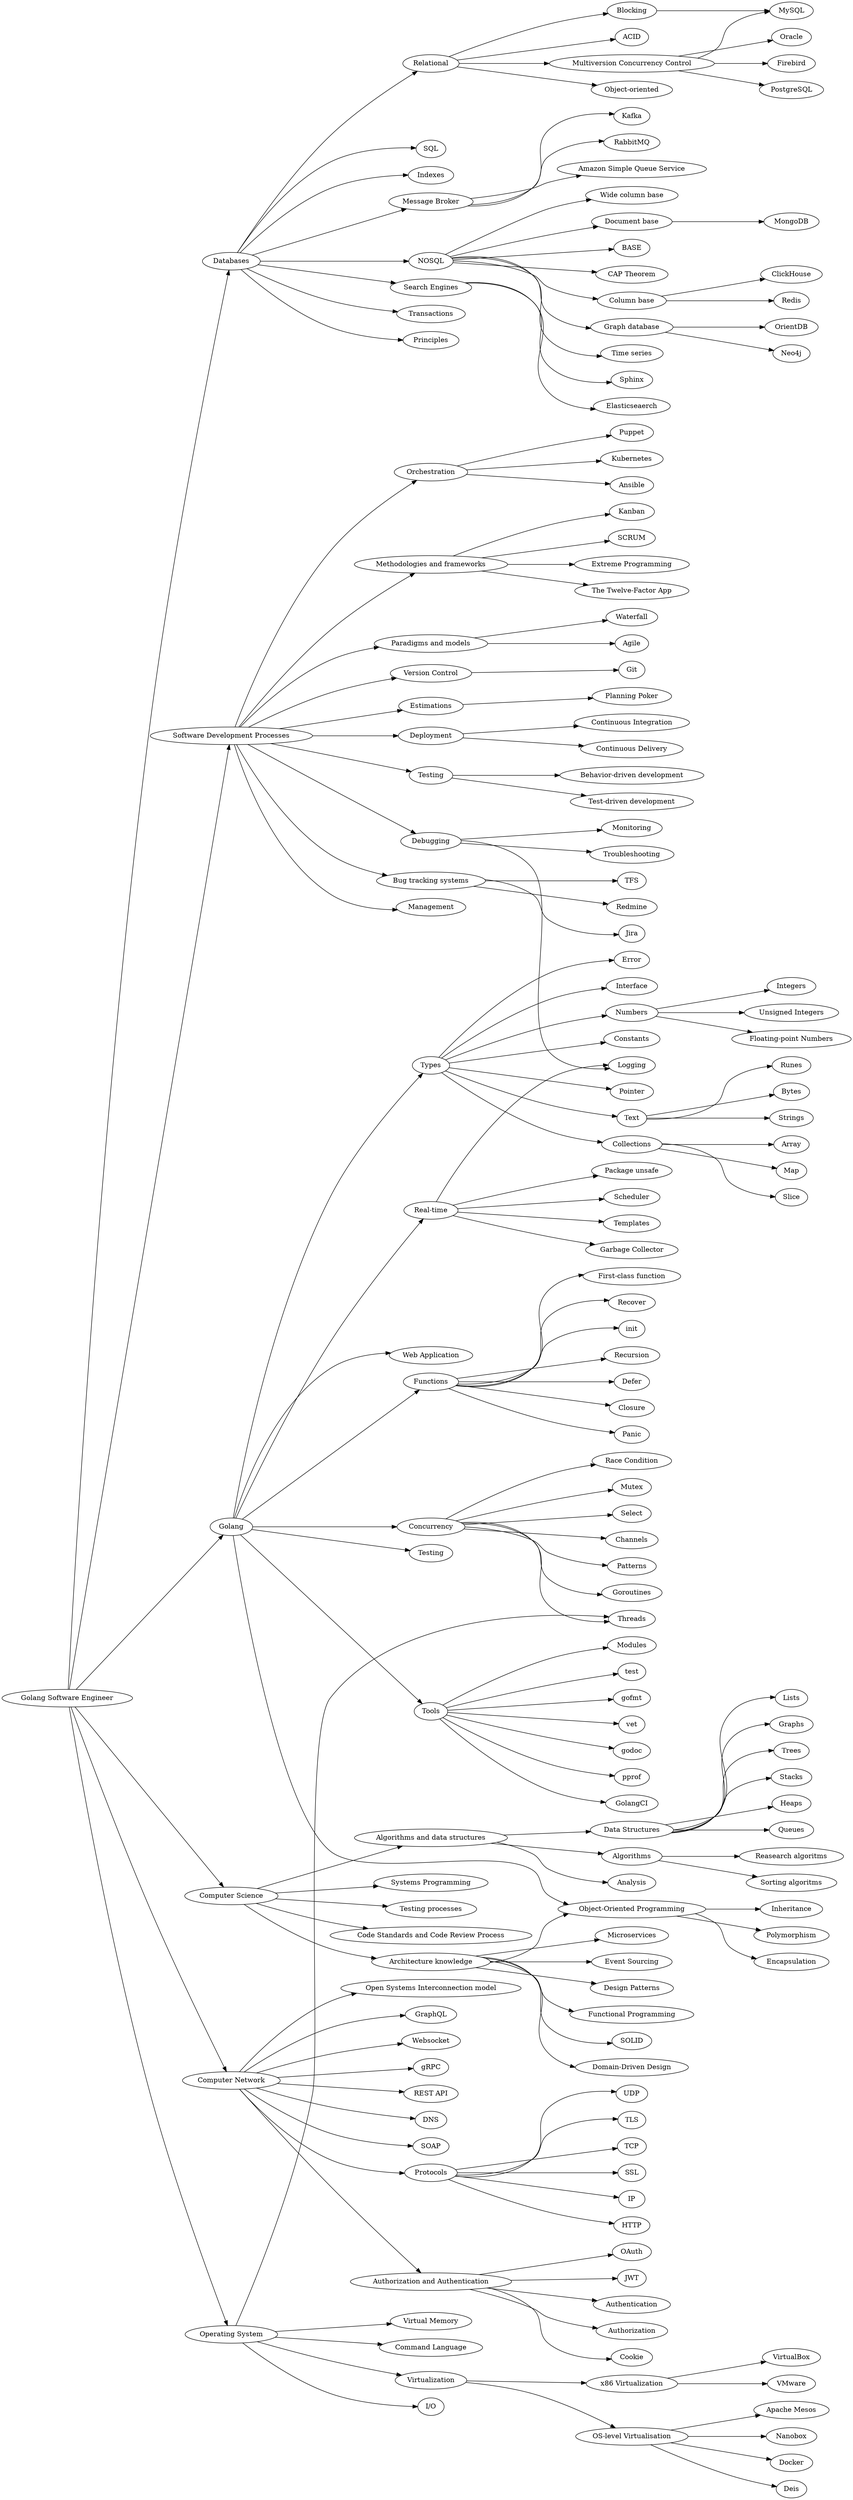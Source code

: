 digraph roadmap {
	rankdir=LR;
	os_virtualization_x86->os_virtualization_x86_vmware;	
	os_virtualization->os_virtualization_x86;	
	db_relational_blocking->db_mysql;	
	go_concurrency->go_concurrency_patterns;	
	cs_algorithms_structures->cs_algorithms_structures_graphs;	
	go_tools->go_tool_pprof;	
	go_types_text->go_types_text_runes;	
	os_virtualization_level->os_virtualization_level_nanobox;	
	db->db_principles;	
	dev->dev_deployment;	
	go->go_types;	
	db_relational->db_relational_acid;	
	dev_testing->dev_testing_bdd;	
	go_realtime->go_realtime_unsafe;	
	backend->cs;	
	db->db_sql;	
	cs_algorithms_algorithms->cs_algorithms_structures_sorting;	
	go_types->go_types_collections;	
	cs_algorithms_structures->cs_algorithms_structures_trees;	
	go_types->go_types_error;	
	cs_algorithms_structures->cs_algorithms_structures_stacks;	
	cs_algorithms->cs_algorithms_analysis;	
	go->go_app;	
	go->go_function;	
	net->net_osi;	
	db_nosql_colbase->db_nosql_clickhouse;	
	go_realtime->go_realtime_scheduler;	
	net->net_protocols;	
	go->go_concurrency;	
	cs_architecture_oop->cs_architecture_oop_inheritance;	
	os_virtualization_level->os_virtualization_level_docker;	
	os_virtualization->os_virtualization_level;	
	cs_architecture->cs_architecture_microservices;	
	dev_debugging->dev_debugging_monitoring;	
	db->db_indexes;	
	go_tools->go_tool_golangci;	
	db->db_message_broker;	
	go_tools->go_tool_modules;	
	db_relational_mvcc->db_relational_firebird;	
	cs_architecture->cs_architecture_event;	
	net_auth->net_auth_jwt;	
	net_protocols->net_protocols_udp;	
	go_types->go_types_interface;	
	go_realtime->dev_debugging_logging;	
	go_tools->go_tool_test;	
	go_types_collections->go_types_collections_array;	
	go_function->go_function_recursion;	
	dev->dev_trackers;	
	dev_trackers->dev_trackers_jira;	
	db_nosql->db_nosql_colbase;	
	cs_algorithms_structures->cs_algorithms_structures_heaps;	
	cs->systems;	
	dev->dev_management;	
	net_protocols->net_protocols_tls;	
	db->db_relational;	
	cs_algorithms_algorithms->cs_algorithms_structures_research;	
	db_nosql_graph->db_nosql_orient;	
	go_types_text->go_types_text_bytes;	
	dev->dev_debugging;	
	db_nosql->db_nosql_time;	
	backend->os;	
	go_concurrency->os_threads;	
	os->os_shell;	
	dev->dev_orchestration;	
	db_relational_mvcc->db_mysql;	
	dev_trackers->dev_trackers_tfs;	
	backend->go;	
	db_nosql->db_nosql_colwidebase;	
	go_types_numbers->go_types_numbers_int;	
	cs_architecture->cs_architecture_patterns;	
	go_function->go_function_defer;	
	cs_architecture->cs_architecture_func;	
	net->net_auth;	
	go_types_collections->go_types_collections_map;	
	os_virtualization_x86->os_virtualization_x86_virtualbox;	
	net->net_graphql;	
	os->os_io;	
	db->db_nosql;	
	db_nosql->db_nosql_graph;	
	dev->dev_methodologies;	
	net_protocols->net_protocols_tcp;	
	cs->testing;	
	go_function->go_function_closure;	
	dev->dev_testing;	
	go_tools->go_tool_fmt;	
	os_virtualization_level->os_virtualization_level_deis;	
	go_types->go_types_numbers;	
	net->net_websocket;	
	go_types->go_types_constants;	
	dev_deployment->dev_deployment_ci;	
	cs_architecture->cs_architecture_solid;	
	db_nosql->db_nosql_doc;	
	db->db_search;	
	go_types_collections->go_types_slice;	
	db_nosql_doc->db_nosql_mongo;	
	db_message_broker->db_message_broker_kafka;	
	dev->dev_paradigms;	
	cs_architecture->cs_architecture_oop;	
	cs_algorithms_structures->cs_algorithms_structures_queues;	
	dev_debugging->dev_debugging_logging;	
	go_concurrency->go_concurrency_mutex;	
	db_search->db_search_sphinx;	
	net->net_grpc;	
	cs_algorithms->cs_algorithms_algorithms;	
	backend->dev;	
	dev_version->dev_version_git;	
	go_concurrency->go_concurrency_select;	
	cs_architecture_oop->cs_architecture_oop_polymorphism;	
	cs->cs_algorithms;	
	dev_orchestration->dev_orchestration_puppet;	
	cs_architecture_oop->cs_architecture_oop_encapsulation;	
	go_concurrency->go_concurrency_channels;	
	go_concurrency->go_concurrency_goroutine;	
	db_relational_mvcc->db_relational_postgres;	
	db->db_transactions;	
	net->net_restapi;	
	go_function->go_function_panic;	
	dev_trackers->dev_trackers_redmine;	
	dev_methodologies->dev_methodologies_12factors;	
	net->net_dns;	
	net_auth->net_auth_authentication;	
	go_types_numbers->go_types_numbers_uint;	
	dev->dev_version;	
	cs->cs_architecture;	
	go_tools->go_tool_vet;	
	cs_algorithms->cs_algorithms_structures;	
	go_tools->go_tool_doc;	
	cs_architecture->cs_architecture_ddd;	
	dev_orchestration->dev_orchestration_k8s;	
	dev_debugging->dev_debugging_troubleshooting;	
	net_protocols->net_protocols_ssl;	
	net_protocols->net_protocols_ip;	
	go_function->go_function_firstclass;	
	dev_methodologies->dev_methodologies_kanban;	
	cs_algorithms_structures->cs_algorithms_structures_lists;	
	go_realtime->go_app_templates;	
	db_relational_mvcc->db_relational_oracle;	
	go_concurrency->go_concurrency_race;	
	db_nosql_graph->db_nosql_neo4j;	
	db_relational->db_relational_blocking;	
	go_realtime->go_realtime_gc;	
	go->go_tools;	
	go_types_numbers->go_types_numbers_float;	
	dev_deployment->dev_deployment_cd;	
	db_nosql->db_nosql_base;	
	dev_paradigms->management_paradigms_agile;	
	go_types_text->go_types_text_strings;	
	cs->code;	
	dev_testing->dev_testing_tdd;	
	os->os_virtual_memory;	
	db_nosql->db_nosql_cap;	
	go_function->go_function_recover;	
	dev_paradigms->management_paradigms_waterfall;	
	db_search->db_search_elasticseaerch;	
	net_protocols->net_protocols_http;	
	db_message_broker->db_message_broker_rabbit;	
	db_message_broker->db_message_broker_awssqs;	
	go_types->go_types_pointer;	
	dev_orchestration->dev_orchestration_ansible;	
	dev_methodologies->dev_methodologies_scrum;	
	dev_estimation->management_estimation_poker;	
	net_auth->net_auth_authorization;	
	go->cs_architecture_oop;	
	backend->net;	
	db_relational->db_relational_mvcc;	
	dev_methodologies->dev_methodologies_xp;	
	net_auth->net_auth_cookie;	
	go->go_realtime;	
	db_nosql_colbase->db_nosql_redis;	
	os_virtualization_level->os_virtualization_level_mesos;	
	dev->dev_estimation;	
	backend->db;	
	go->go_testing;	
	go_types->go_types_text;	
	db_relational->db_relational_oo;	
	os->os_virtualization;	
	net->net_soap;	
	os->os_threads;	
	net_auth->net_auth_oauth;	
	go_function->go_function_init;	
	os_virtualization_x86_vmware [ label="VMware" ];
	db_transactions [ label="Transactions" ];
	db_nosql_redis [ label="Redis" ];
	go_realtime_gc [ label="Garbage Collector" ];
	go_concurrency_race [ label="Race Condition" ];
	dev_trackers_redmine [ label="Redmine" ];
	os_shell [ label="Command Language" ];
	cs_architecture_patterns [ label="Design Patterns" ];
	dev_trackers_tfs [ label="TFS" ];
	dev_testing [ label="Testing" ];
	dev_methodologies_12factors [ label="The Twelve-Factor App" ];
	db_relational_blocking [ label="Blocking" ];
	go_concurrency_goroutine [ label="Goroutines" ];
	os_virtualization_level_deis [ label="Deis" ];
	go_types_collections_map [ label="Map" ];
	go_types_collections_array [ label="Array" ];
	cs [ label="Computer Science" ];
	db_relational_firebird [ label="Firebird" ];
	go_function_recursion [ label="Recursion" ];
	go_tool_vet [ label="vet" ];
	os_virtualization_x86 [ label="x86 Virtualization" ];
	dev_management [ label="Management" ];
	go_function_panic [ label="Panic" ];
	dev_trackers_jira [ label="Jira" ];
	go_types_interface [ label="Interface" ];
	cs_algorithms_structures_heaps [ label="Heaps" ];
	dev_testing_bdd [ label="Behavior-driven development" ];
	go_function_closure [ label="Closure" ];
	net_auth_cookie [ label="Cookie" ];
	code [ label="Code Standards and Code Review Process" ];
	cs_algorithms_structures_trees [ label="Trees" ];
	go_types_text_bytes [ label="Bytes" ];
	go_types_collections [ label="Collections" ];
	management_estimation_poker [ label="Planning Poker" ];
	go_types_numbers [ label="Numbers" ];
	dev_version_git [ label="Git" ];
	cs_algorithms_structures_stacks [ label="Stacks" ];
	net_websocket [ label="Websocket" ];
	os_virtualization_x86_virtualbox [ label="VirtualBox" ];
	net_grpc [ label="gRPC" ];
	dev_orchestration_ansible [ label="Ansible" ];
	go [ label="Golang" ];
	dev_version [ label="Version Control" ];
	db_message_broker_awssqs [ label="Amazon Simple Queue Service" ];
	dev_orchestration_k8s [ label="Kubernetes" ];
	go_concurrency_channels [ label="Channels" ];
	go_types_numbers_float [ label="Floating-point Numbers" ];
	net_graphql [ label="GraphQL" ];
	dev_orchestration_puppet [ label="Puppet" ];
	cs_algorithms_structures_queues [ label="Queues" ];
	go_types_numbers_uint [ label="Unsigned Integers" ];
	dev_trackers [ label="Bug tracking systems" ];
	testing [ label="Testing processes" ];
	cs_architecture_oop [ label="Object-Oriented Programming" ];
	cs_algorithms_structures_lists [ label="Lists" ];
	dev_testing_tdd [ label="Test-driven development" ];
	net_protocols_tls [ label="TLS" ];
	go_function_firstclass [ label="First-class function" ];
	net_auth_authentication [ label="Authentication" ];
	cs_architecture_func [ label="Functional Programming" ];
	go_tool_pprof [ label="pprof" ];
	go_types [ label="Types" ];
	db_nosql_neo4j [ label="Neo4j" ];
	net [ label="Computer Network" ];
	cs_architecture_solid [ label="SOLID" ];
	cs_algorithms_structures_graphs [ label="Graphs" ];
	go_realtime_scheduler [ label="Scheduler" ];
	management_paradigms_agile [ label="Agile" ];
	dev_methodologies_kanban [ label="Kanban" ];
	os_virtual_memory [ label="Virtual Memory" ];
	db_nosql_clickhouse [ label="ClickHouse" ];
	db_mysql [ label="MySQL" ];
	dev_estimation [ label="Estimations" ];
	go_realtime [ label="Real-time" ];
	cs_architecture_oop_encapsulation [ label="Encapsulation" ];
	cs_algorithms_structures_research [ label="Reasearch algoritms" ];
	cs_architecture_oop_polymorphism [ label="Polymorphism" ];
	go_types_slice [ label="Slice" ];
	cs_architecture_ddd [ label="Domain-Driven Design" ];
	go_types_constants [ label="Constants" ];
	go_tool_modules [ label="Modules" ];
	db_nosql_colwidebase [ label="Wide column base" ];
	dev_debugging_troubleshooting [ label="Troubleshooting" ];
	db_sql [ label="SQL" ];
	dev_debugging_logging [ label="Logging" ];
	db_search [ label="Search Engines" ];
	net_osi [ label="Open Systems Interconnection model" ];
	backend [ label="Golang Software Engineer" ];
	go_concurrency_select [ label="Select" ];
	dev_paradigms [ label="Paradigms and models" ];
	go_types_error [ label="Error" ];
	db_nosql_base [ label="BASE" ];
	db_search_elasticseaerch [ label="Elasticseaerch" ];
	go_types_text_strings [ label="Strings" ];
	go_function_recover [ label="Recover" ];
	go_types_numbers_int [ label="Integers" ];
	go_types_pointer [ label="Pointer" ];
	go_function_defer [ label="Defer" ];
	os_threads [ label="Threads" ];
	db_relational_oo [ label="Object-oriented" ];
	dev [ label="Software Development Processes" ];
	go_tool_doc [ label="godoc" ];
	go_function [ label="Functions" ];
	go_tool_fmt [ label="gofmt" ];
	net_protocols_http [ label="HTTP" ];
	dev_methodologies_xp [ label="Extreme Programming" ];
	cs_architecture_microservices [ label="Microservices" ];
	go_app [ label="Web Application" ];
	db_message_broker [ label="Message Broker" ];
	os [ label="Operating System" ];
	dev_orchestration [ label="Orchestration" ];
	dev_debugging [ label="Debugging" ];
	cs_architecture [ label="Architecture knowledge" ];
	net_protocols_udp [ label="UDP" ];
	db [ label="Databases" ];
	net_dns [ label="DNS" ];
	db_relational [ label="Relational" ];
	dev_methodologies_scrum [ label="SCRUM" ];
	net_auth [ label="Authorization and Authentication" ];
	os_virtualization_level_mesos [ label="Apache Mesos" ];
	db_relational_oracle [ label="Oracle" ];
	go_concurrency [ label="Concurrency" ];
	dev_deployment_ci [ label="Continuous Integration" ];
	db_principles [ label="Principles" ];
	db_message_broker_kafka [ label="Kafka" ];
	go_concurrency_mutex [ label="Mutex" ];
	go_app_templates [ label="Templates" ];
	net_protocols_ip [ label="IP" ];
	cs_architecture_oop_inheritance [ label="Inheritance" ];
	db_nosql_graph [ label="Graph database" ];
	os_io [ label="I/O" ];
	cs_algorithms [ label="Algorithms and data structures" ];
	db_nosql [ label="NOSQL" ];
	cs_architecture_event [ label="Event Sourcing" ];
	go_testing [ label="Testing" ];
	dev_debugging_monitoring [ label="Monitoring" ];
	cs_algorithms_structures_sorting [ label="Sorting algoritms" ];
	db_message_broker_rabbit [ label="RabbitMQ" ];
	go_function_init [ label="init" ];
	db_relational_postgres [ label="PostgreSQL" ];
	net_protocols_tcp [ label="TCP" ];
	db_nosql_doc [ label="Document base" ];
	go_tool_golangci [ label="GolangCI" ];
	net_soap [ label="SOAP" ];
	os_virtualization_level_nanobox [ label="Nanobox" ];
	db_indexes [ label="Indexes" ];
	go_concurrency_patterns [ label="Patterns" ];
	net_auth_authorization [ label="Authorization" ];
	net_restapi [ label="REST API" ];
	db_nosql_time [ label="Time series" ];
	systems [ label="Systems Programming" ];
	go_types_text_runes [ label="Runes" ];
	db_relational_acid [ label="ACID" ];
	cs_algorithms_structures [ label="Data Structures" ];
	go_tools [ label="Tools" ];
	dev_methodologies [ label="Methodologies and frameworks" ];
	cs_algorithms_algorithms [ label="Algorithms" ];
	db_relational_mvcc [ label="Multiversion Concurrency Control" ];
	go_types_text [ label="Text" ];
	db_search_sphinx [ label="Sphinx" ];
	net_auth_jwt [ label="JWT" ];
	net_protocols [ label="Protocols" ];
	dev_deployment [ label="Deployment" ];
	go_tool_test [ label="test" ];
	db_nosql_mongo [ label="MongoDB" ];
	cs_algorithms_analysis [ label="Analysis" ];
	net_protocols_ssl [ label="SSL" ];
	dev_deployment_cd [ label="Continuous Delivery" ];
	os_virtualization [ label="Virtualization" ];
	db_nosql_colbase [ label="Column base" ];
	management_paradigms_waterfall [ label="Waterfall" ];
	go_realtime_unsafe [ label="Package unsafe" ];
	os_virtualization_level [ label="OS-level Virtualisation" ];
	os_virtualization_level_docker [ label="Docker" ];
	db_nosql_orient [ label="OrientDB" ];
	db_nosql_cap [ label="CAP Theorem" ];
	net_auth_oauth [ label="OAuth" ];
}
